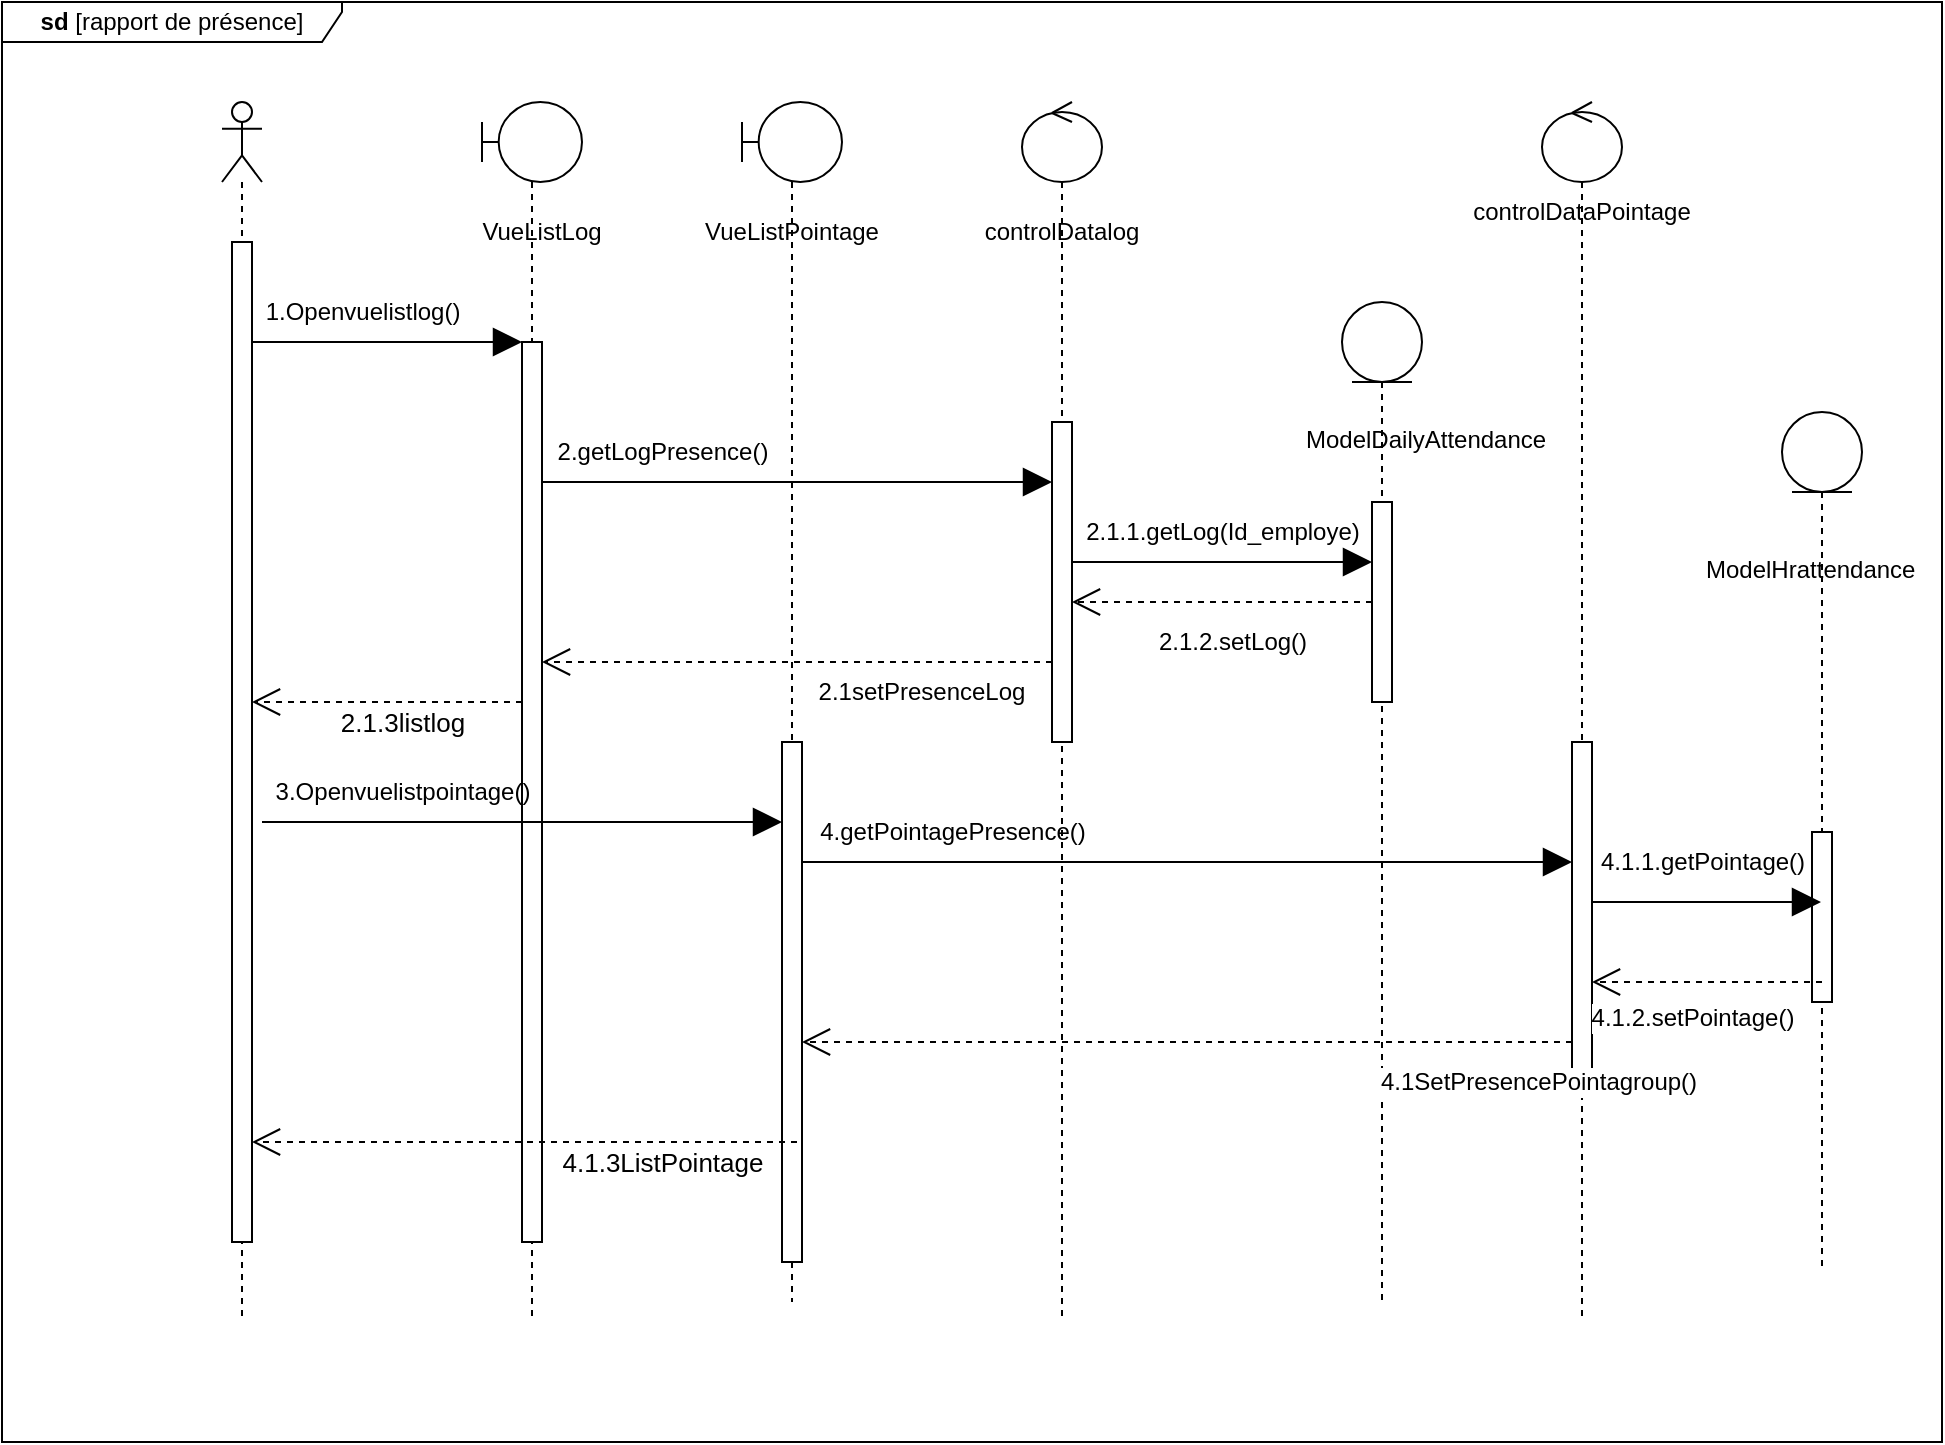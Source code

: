 <mxfile version="21.6.8" type="github">
  <diagram name="Page-1" id="Hz1ohdUSH_Gx4iMZX8w4">
    <mxGraphModel dx="2261" dy="782" grid="1" gridSize="10" guides="1" tooltips="1" connect="1" arrows="1" fold="1" page="1" pageScale="1" pageWidth="827" pageHeight="1169" math="0" shadow="0">
      <root>
        <mxCell id="0" />
        <mxCell id="1" parent="0" />
        <mxCell id="YYRi0PYZraKbrqkExKc4-1" value="" style="shape=umlLifeline;perimeter=lifelinePerimeter;whiteSpace=wrap;html=1;container=1;dropTarget=0;collapsible=0;recursiveResize=0;outlineConnect=0;portConstraint=eastwest;newEdgeStyle={&quot;edgeStyle&quot;:&quot;elbowEdgeStyle&quot;,&quot;elbow&quot;:&quot;vertical&quot;,&quot;curved&quot;:0,&quot;rounded&quot;:0};participant=umlBoundary;size=40;" vertex="1" parent="1">
          <mxGeometry x="170" y="80" width="50" height="610" as="geometry" />
        </mxCell>
        <mxCell id="YYRi0PYZraKbrqkExKc4-2" value="" style="html=1;points=[];perimeter=orthogonalPerimeter;outlineConnect=0;targetShapes=umlLifeline;portConstraint=eastwest;newEdgeStyle={&quot;edgeStyle&quot;:&quot;elbowEdgeStyle&quot;,&quot;elbow&quot;:&quot;vertical&quot;,&quot;curved&quot;:0,&quot;rounded&quot;:0};" vertex="1" parent="YYRi0PYZraKbrqkExKc4-1">
          <mxGeometry x="20" y="120" width="10" height="450" as="geometry" />
        </mxCell>
        <mxCell id="YYRi0PYZraKbrqkExKc4-3" value="" style="shape=umlLifeline;perimeter=lifelinePerimeter;whiteSpace=wrap;html=1;container=1;dropTarget=0;collapsible=0;recursiveResize=0;outlineConnect=0;portConstraint=eastwest;newEdgeStyle={&quot;edgeStyle&quot;:&quot;elbowEdgeStyle&quot;,&quot;elbow&quot;:&quot;vertical&quot;,&quot;curved&quot;:0,&quot;rounded&quot;:0};participant=umlEntity;" vertex="1" parent="1">
          <mxGeometry x="600" y="180" width="40" height="500" as="geometry" />
        </mxCell>
        <mxCell id="YYRi0PYZraKbrqkExKc4-4" value="" style="shape=umlLifeline;perimeter=lifelinePerimeter;whiteSpace=wrap;html=1;container=1;dropTarget=0;collapsible=0;recursiveResize=0;outlineConnect=0;portConstraint=eastwest;newEdgeStyle={&quot;edgeStyle&quot;:&quot;elbowEdgeStyle&quot;,&quot;elbow&quot;:&quot;vertical&quot;,&quot;curved&quot;:0,&quot;rounded&quot;:0};participant=umlActor;" vertex="1" parent="1">
          <mxGeometry x="40" y="80" width="20" height="610" as="geometry" />
        </mxCell>
        <mxCell id="YYRi0PYZraKbrqkExKc4-5" value="" style="html=1;points=[];perimeter=orthogonalPerimeter;outlineConnect=0;targetShapes=umlLifeline;portConstraint=eastwest;newEdgeStyle={&quot;edgeStyle&quot;:&quot;elbowEdgeStyle&quot;,&quot;elbow&quot;:&quot;vertical&quot;,&quot;curved&quot;:0,&quot;rounded&quot;:0};" vertex="1" parent="YYRi0PYZraKbrqkExKc4-4">
          <mxGeometry x="5" y="70" width="10" height="500" as="geometry" />
        </mxCell>
        <mxCell id="YYRi0PYZraKbrqkExKc4-6" value="" style="shape=umlLifeline;perimeter=lifelinePerimeter;whiteSpace=wrap;html=1;container=1;dropTarget=0;collapsible=0;recursiveResize=0;outlineConnect=0;portConstraint=eastwest;newEdgeStyle={&quot;edgeStyle&quot;:&quot;elbowEdgeStyle&quot;,&quot;elbow&quot;:&quot;vertical&quot;,&quot;curved&quot;:0,&quot;rounded&quot;:0};participant=umlControl;" vertex="1" parent="1">
          <mxGeometry x="440" y="80" width="40" height="610" as="geometry" />
        </mxCell>
        <mxCell id="YYRi0PYZraKbrqkExKc4-7" value="" style="shape=umlLifeline;perimeter=lifelinePerimeter;whiteSpace=wrap;html=1;container=1;dropTarget=0;collapsible=0;recursiveResize=0;outlineConnect=0;portConstraint=eastwest;newEdgeStyle={&quot;edgeStyle&quot;:&quot;elbowEdgeStyle&quot;,&quot;elbow&quot;:&quot;vertical&quot;,&quot;curved&quot;:0,&quot;rounded&quot;:0};participant=umlControl;" vertex="1" parent="1">
          <mxGeometry x="700" y="80" width="40" height="610" as="geometry" />
        </mxCell>
        <mxCell id="YYRi0PYZraKbrqkExKc4-8" value="" style="endArrow=block;endFill=1;endSize=12;html=1;rounded=0;" edge="1" parent="1" source="YYRi0PYZraKbrqkExKc4-5">
          <mxGeometry width="160" relative="1" as="geometry">
            <mxPoint x="60" y="200" as="sourcePoint" />
            <mxPoint x="190" y="200" as="targetPoint" />
          </mxGeometry>
        </mxCell>
        <mxCell id="YYRi0PYZraKbrqkExKc4-9" value="&lt;b&gt;sd&lt;/b&gt; [rapport de présence]" style="shape=umlFrame;whiteSpace=wrap;html=1;pointerEvents=0;width=170;height=20;fillColor=#ffffff;" vertex="1" parent="1">
          <mxGeometry x="-70" y="30" width="970" height="720" as="geometry" />
        </mxCell>
        <mxCell id="YYRi0PYZraKbrqkExKc4-10" value="VueListLog" style="text;html=1;strokeColor=none;fillColor=none;align=center;verticalAlign=middle;whiteSpace=wrap;rounded=0;" vertex="1" parent="1">
          <mxGeometry x="170" y="130" width="60" height="30" as="geometry" />
        </mxCell>
        <mxCell id="YYRi0PYZraKbrqkExKc4-11" value="" style="shape=umlLifeline;perimeter=lifelinePerimeter;whiteSpace=wrap;html=1;container=1;dropTarget=0;collapsible=0;recursiveResize=0;outlineConnect=0;portConstraint=eastwest;newEdgeStyle={&quot;edgeStyle&quot;:&quot;elbowEdgeStyle&quot;,&quot;elbow&quot;:&quot;vertical&quot;,&quot;curved&quot;:0,&quot;rounded&quot;:0};participant=umlBoundary;size=40;" vertex="1" parent="1">
          <mxGeometry x="300" y="80" width="50" height="600" as="geometry" />
        </mxCell>
        <mxCell id="YYRi0PYZraKbrqkExKc4-12" value="" style="html=1;points=[];perimeter=orthogonalPerimeter;outlineConnect=0;targetShapes=umlLifeline;portConstraint=eastwest;newEdgeStyle={&quot;edgeStyle&quot;:&quot;elbowEdgeStyle&quot;,&quot;elbow&quot;:&quot;vertical&quot;,&quot;curved&quot;:0,&quot;rounded&quot;:0};" vertex="1" parent="YYRi0PYZraKbrqkExKc4-11">
          <mxGeometry x="20" y="320" width="10" height="260" as="geometry" />
        </mxCell>
        <mxCell id="YYRi0PYZraKbrqkExKc4-13" value="VueListPointage" style="text;html=1;strokeColor=none;fillColor=none;align=center;verticalAlign=middle;whiteSpace=wrap;rounded=0;" vertex="1" parent="1">
          <mxGeometry x="295" y="130" width="60" height="30" as="geometry" />
        </mxCell>
        <mxCell id="YYRi0PYZraKbrqkExKc4-14" value="controlDatalog" style="text;html=1;strokeColor=none;fillColor=none;align=center;verticalAlign=middle;whiteSpace=wrap;rounded=0;" vertex="1" parent="1">
          <mxGeometry x="430" y="130" width="60" height="30" as="geometry" />
        </mxCell>
        <mxCell id="YYRi0PYZraKbrqkExKc4-15" value="" style="html=1;points=[];perimeter=orthogonalPerimeter;outlineConnect=0;targetShapes=umlLifeline;portConstraint=eastwest;newEdgeStyle={&quot;edgeStyle&quot;:&quot;elbowEdgeStyle&quot;,&quot;elbow&quot;:&quot;vertical&quot;,&quot;curved&quot;:0,&quot;rounded&quot;:0};" vertex="1" parent="1">
          <mxGeometry x="455" y="240" width="10" height="160" as="geometry" />
        </mxCell>
        <mxCell id="YYRi0PYZraKbrqkExKc4-16" value="controlDataPointage" style="text;html=1;strokeColor=none;fillColor=none;align=center;verticalAlign=middle;whiteSpace=wrap;rounded=0;" vertex="1" parent="1">
          <mxGeometry x="690" y="120" width="60" height="30" as="geometry" />
        </mxCell>
        <mxCell id="YYRi0PYZraKbrqkExKc4-17" value="" style="endArrow=block;endFill=1;endSize=12;html=1;rounded=0;" edge="1" parent="1" target="YYRi0PYZraKbrqkExKc4-15">
          <mxGeometry width="160" relative="1" as="geometry">
            <mxPoint x="200" y="270" as="sourcePoint" />
            <mxPoint x="335" y="270" as="targetPoint" />
          </mxGeometry>
        </mxCell>
        <mxCell id="YYRi0PYZraKbrqkExKc4-18" value="2.getLogPresence()" style="text;html=1;align=center;verticalAlign=middle;resizable=0;points=[];autosize=1;strokeColor=none;fillColor=none;" vertex="1" parent="1">
          <mxGeometry x="195" y="240" width="130" height="30" as="geometry" />
        </mxCell>
        <mxCell id="YYRi0PYZraKbrqkExKc4-19" value="2.1.1.getLog(Id_employe)" style="text;html=1;align=center;verticalAlign=middle;resizable=0;points=[];autosize=1;strokeColor=none;fillColor=none;" vertex="1" parent="1">
          <mxGeometry x="460" y="280" width="160" height="30" as="geometry" />
        </mxCell>
        <mxCell id="YYRi0PYZraKbrqkExKc4-20" value="" style="endArrow=block;endFill=1;endSize=12;html=1;rounded=0;" edge="1" parent="1">
          <mxGeometry width="160" relative="1" as="geometry">
            <mxPoint x="465" y="310" as="sourcePoint" />
            <mxPoint x="615" y="310" as="targetPoint" />
          </mxGeometry>
        </mxCell>
        <mxCell id="YYRi0PYZraKbrqkExKc4-21" value="" style="html=1;points=[];perimeter=orthogonalPerimeter;outlineConnect=0;targetShapes=umlLifeline;portConstraint=eastwest;newEdgeStyle={&quot;edgeStyle&quot;:&quot;elbowEdgeStyle&quot;,&quot;elbow&quot;:&quot;vertical&quot;,&quot;curved&quot;:0,&quot;rounded&quot;:0};" vertex="1" parent="1">
          <mxGeometry x="615" y="280" width="10" height="100" as="geometry" />
        </mxCell>
        <mxCell id="YYRi0PYZraKbrqkExKc4-22" value="" style="endArrow=open;dashed=1;endFill=0;endSize=12;html=1;rounded=0;" edge="1" parent="1" source="YYRi0PYZraKbrqkExKc4-21" target="YYRi0PYZraKbrqkExKc4-15">
          <mxGeometry width="160" relative="1" as="geometry">
            <mxPoint x="120" y="440" as="sourcePoint" />
            <mxPoint x="280" y="440" as="targetPoint" />
          </mxGeometry>
        </mxCell>
        <mxCell id="YYRi0PYZraKbrqkExKc4-23" value="&lt;font style=&quot;font-size: 12px;&quot;&gt;2.1.2.setLog()&lt;/font&gt;" style="edgeLabel;html=1;align=center;verticalAlign=middle;resizable=0;points=[];" vertex="1" connectable="0" parent="YYRi0PYZraKbrqkExKc4-22">
          <mxGeometry x="0.04" y="5" relative="1" as="geometry">
            <mxPoint x="8" y="15" as="offset" />
          </mxGeometry>
        </mxCell>
        <mxCell id="YYRi0PYZraKbrqkExKc4-24" value="2.1setPresenceLog" style="text;html=1;strokeColor=none;fillColor=none;align=center;verticalAlign=middle;whiteSpace=wrap;rounded=0;" vertex="1" parent="1">
          <mxGeometry x="360" y="360" width="60" height="30" as="geometry" />
        </mxCell>
        <mxCell id="YYRi0PYZraKbrqkExKc4-25" value="&lt;div style=&quot;text-align: center;&quot;&gt;&lt;span style=&quot;background-color: initial;&quot;&gt;ModelDailyAttendance&lt;/span&gt;&lt;/div&gt;" style="text;whiteSpace=wrap;html=1;" vertex="1" parent="1">
          <mxGeometry x="580" y="235" width="100" height="25" as="geometry" />
        </mxCell>
        <mxCell id="YYRi0PYZraKbrqkExKc4-26" value="3.Openvuelistpointage()" style="text;html=1;align=center;verticalAlign=middle;resizable=0;points=[];autosize=1;strokeColor=none;fillColor=none;" vertex="1" parent="1">
          <mxGeometry x="55" y="410" width="150" height="30" as="geometry" />
        </mxCell>
        <mxCell id="YYRi0PYZraKbrqkExKc4-27" value="" style="html=1;points=[];perimeter=orthogonalPerimeter;outlineConnect=0;targetShapes=umlLifeline;portConstraint=eastwest;newEdgeStyle={&quot;edgeStyle&quot;:&quot;elbowEdgeStyle&quot;,&quot;elbow&quot;:&quot;vertical&quot;,&quot;curved&quot;:0,&quot;rounded&quot;:0};" vertex="1" parent="1">
          <mxGeometry x="715" y="400" width="10" height="170" as="geometry" />
        </mxCell>
        <mxCell id="YYRi0PYZraKbrqkExKc4-28" value="4.getPointagePresence()" style="text;html=1;align=center;verticalAlign=middle;resizable=0;points=[];autosize=1;strokeColor=none;fillColor=none;" vertex="1" parent="1">
          <mxGeometry x="325" y="430" width="160" height="30" as="geometry" />
        </mxCell>
        <mxCell id="YYRi0PYZraKbrqkExKc4-29" value="" style="endArrow=block;endFill=1;endSize=12;html=1;rounded=0;" edge="1" parent="1" target="YYRi0PYZraKbrqkExKc4-12">
          <mxGeometry width="160" relative="1" as="geometry">
            <mxPoint x="60" y="440" as="sourcePoint" />
            <mxPoint x="305" y="440" as="targetPoint" />
          </mxGeometry>
        </mxCell>
        <mxCell id="YYRi0PYZraKbrqkExKc4-30" value="1.Openvuelistlog()" style="text;html=1;align=center;verticalAlign=middle;resizable=0;points=[];autosize=1;strokeColor=none;fillColor=none;" vertex="1" parent="1">
          <mxGeometry x="50" y="170" width="120" height="30" as="geometry" />
        </mxCell>
        <mxCell id="YYRi0PYZraKbrqkExKc4-31" value="" style="shape=umlLifeline;perimeter=lifelinePerimeter;whiteSpace=wrap;html=1;container=1;dropTarget=0;collapsible=0;recursiveResize=0;outlineConnect=0;portConstraint=eastwest;newEdgeStyle={&quot;edgeStyle&quot;:&quot;elbowEdgeStyle&quot;,&quot;elbow&quot;:&quot;vertical&quot;,&quot;curved&quot;:0,&quot;rounded&quot;:0};participant=umlEntity;" vertex="1" parent="1">
          <mxGeometry x="820" y="235" width="40" height="430" as="geometry" />
        </mxCell>
        <mxCell id="YYRi0PYZraKbrqkExKc4-32" value="" style="html=1;points=[];perimeter=orthogonalPerimeter;outlineConnect=0;targetShapes=umlLifeline;portConstraint=eastwest;newEdgeStyle={&quot;edgeStyle&quot;:&quot;elbowEdgeStyle&quot;,&quot;elbow&quot;:&quot;vertical&quot;,&quot;curved&quot;:0,&quot;rounded&quot;:0};" vertex="1" parent="YYRi0PYZraKbrqkExKc4-31">
          <mxGeometry x="15" y="210" width="10" height="85" as="geometry" />
        </mxCell>
        <mxCell id="YYRi0PYZraKbrqkExKc4-33" value="&lt;div style=&quot;text-align: center;&quot;&gt;&lt;span style=&quot;background-color: initial;&quot;&gt;ModelHrattendance&lt;/span&gt;&lt;/div&gt;" style="text;whiteSpace=wrap;html=1;" vertex="1" parent="1">
          <mxGeometry x="780" y="300" width="100" height="25" as="geometry" />
        </mxCell>
        <mxCell id="YYRi0PYZraKbrqkExKc4-34" value="" style="endArrow=block;endFill=1;endSize=12;html=1;rounded=0;" edge="1" parent="1" target="YYRi0PYZraKbrqkExKc4-27">
          <mxGeometry width="160" relative="1" as="geometry">
            <mxPoint x="330" y="460" as="sourcePoint" />
            <mxPoint x="590" y="460" as="targetPoint" />
          </mxGeometry>
        </mxCell>
        <mxCell id="YYRi0PYZraKbrqkExKc4-35" value="" style="endArrow=block;endFill=1;endSize=12;html=1;rounded=0;" edge="1" parent="1" source="YYRi0PYZraKbrqkExKc4-27" target="YYRi0PYZraKbrqkExKc4-31">
          <mxGeometry width="160" relative="1" as="geometry">
            <mxPoint x="730" y="470" as="sourcePoint" />
            <mxPoint x="830" y="480" as="targetPoint" />
            <Array as="points">
              <mxPoint x="750" y="480" />
            </Array>
          </mxGeometry>
        </mxCell>
        <mxCell id="YYRi0PYZraKbrqkExKc4-36" value="" style="endArrow=open;dashed=1;endFill=0;endSize=12;html=1;rounded=0;" edge="1" parent="1" target="YYRi0PYZraKbrqkExKc4-27">
          <mxGeometry width="160" relative="1" as="geometry">
            <mxPoint x="840" y="520" as="sourcePoint" />
            <mxPoint x="690" y="520" as="targetPoint" />
          </mxGeometry>
        </mxCell>
        <mxCell id="YYRi0PYZraKbrqkExKc4-37" value="&lt;font style=&quot;font-size: 12px;&quot;&gt;4.1.1.getPointage()&lt;/font&gt;" style="edgeLabel;html=1;align=center;verticalAlign=middle;resizable=0;points=[];" vertex="1" connectable="0" parent="YYRi0PYZraKbrqkExKc4-36">
          <mxGeometry x="0.04" y="5" relative="1" as="geometry">
            <mxPoint y="-65" as="offset" />
          </mxGeometry>
        </mxCell>
        <mxCell id="YYRi0PYZraKbrqkExKc4-38" value="&lt;font style=&quot;font-size: 12px;&quot;&gt;4.1.2.setPointage()&lt;/font&gt;" style="edgeLabel;html=1;align=center;verticalAlign=middle;resizable=0;points=[];" vertex="1" connectable="0" parent="1">
          <mxGeometry x="780" y="540" as="geometry">
            <mxPoint x="-5" y="-2" as="offset" />
          </mxGeometry>
        </mxCell>
        <mxCell id="YYRi0PYZraKbrqkExKc4-39" value="" style="endArrow=open;dashed=1;endFill=0;endSize=12;html=1;rounded=0;" edge="1" parent="1" target="YYRi0PYZraKbrqkExKc4-2">
          <mxGeometry width="160" relative="1" as="geometry">
            <mxPoint x="455" y="360" as="sourcePoint" />
            <mxPoint x="305" y="360" as="targetPoint" />
          </mxGeometry>
        </mxCell>
        <mxCell id="YYRi0PYZraKbrqkExKc4-40" value="" style="endArrow=open;dashed=1;endFill=0;endSize=12;html=1;rounded=0;" edge="1" parent="1" target="YYRi0PYZraKbrqkExKc4-12">
          <mxGeometry width="160" relative="1" as="geometry">
            <mxPoint x="715" y="550" as="sourcePoint" />
            <mxPoint x="565" y="550" as="targetPoint" />
          </mxGeometry>
        </mxCell>
        <mxCell id="YYRi0PYZraKbrqkExKc4-41" value="&lt;font style=&quot;font-size: 12px;&quot;&gt;4.1SetPresencePointagroup()&lt;/font&gt;" style="edgeLabel;html=1;align=center;verticalAlign=middle;resizable=0;points=[];" vertex="1" connectable="0" parent="YYRi0PYZraKbrqkExKc4-40">
          <mxGeometry x="0.04" y="5" relative="1" as="geometry">
            <mxPoint x="183" y="15" as="offset" />
          </mxGeometry>
        </mxCell>
        <mxCell id="YYRi0PYZraKbrqkExKc4-42" value="" style="endArrow=open;dashed=1;endFill=0;endSize=12;html=1;rounded=0;" edge="1" parent="1" target="YYRi0PYZraKbrqkExKc4-5">
          <mxGeometry width="160" relative="1" as="geometry">
            <mxPoint x="190" y="380" as="sourcePoint" />
            <mxPoint x="60" y="380" as="targetPoint" />
          </mxGeometry>
        </mxCell>
        <mxCell id="YYRi0PYZraKbrqkExKc4-43" value="&lt;font style=&quot;font-size: 13px;&quot;&gt;2.1.3listlog&lt;/font&gt;" style="edgeLabel;html=1;align=center;verticalAlign=middle;resizable=0;points=[];" vertex="1" connectable="0" parent="YYRi0PYZraKbrqkExKc4-42">
          <mxGeometry x="0.082" y="4" relative="1" as="geometry">
            <mxPoint x="13" y="6" as="offset" />
          </mxGeometry>
        </mxCell>
        <mxCell id="YYRi0PYZraKbrqkExKc4-44" value="" style="endArrow=open;dashed=1;endFill=0;endSize=12;html=1;rounded=0;" edge="1" parent="1" target="YYRi0PYZraKbrqkExKc4-5">
          <mxGeometry width="160" relative="1" as="geometry">
            <mxPoint x="327.5" y="600" as="sourcePoint" />
            <mxPoint x="192.5" y="600" as="targetPoint" />
          </mxGeometry>
        </mxCell>
        <mxCell id="YYRi0PYZraKbrqkExKc4-45" value="&lt;font style=&quot;font-size: 13px;&quot;&gt;4.1.3ListPointage&lt;/font&gt;" style="edgeLabel;html=1;align=center;verticalAlign=middle;resizable=0;points=[];" vertex="1" connectable="0" parent="YYRi0PYZraKbrqkExKc4-44">
          <mxGeometry x="0.082" y="4" relative="1" as="geometry">
            <mxPoint x="80" y="6" as="offset" />
          </mxGeometry>
        </mxCell>
      </root>
    </mxGraphModel>
  </diagram>
</mxfile>
